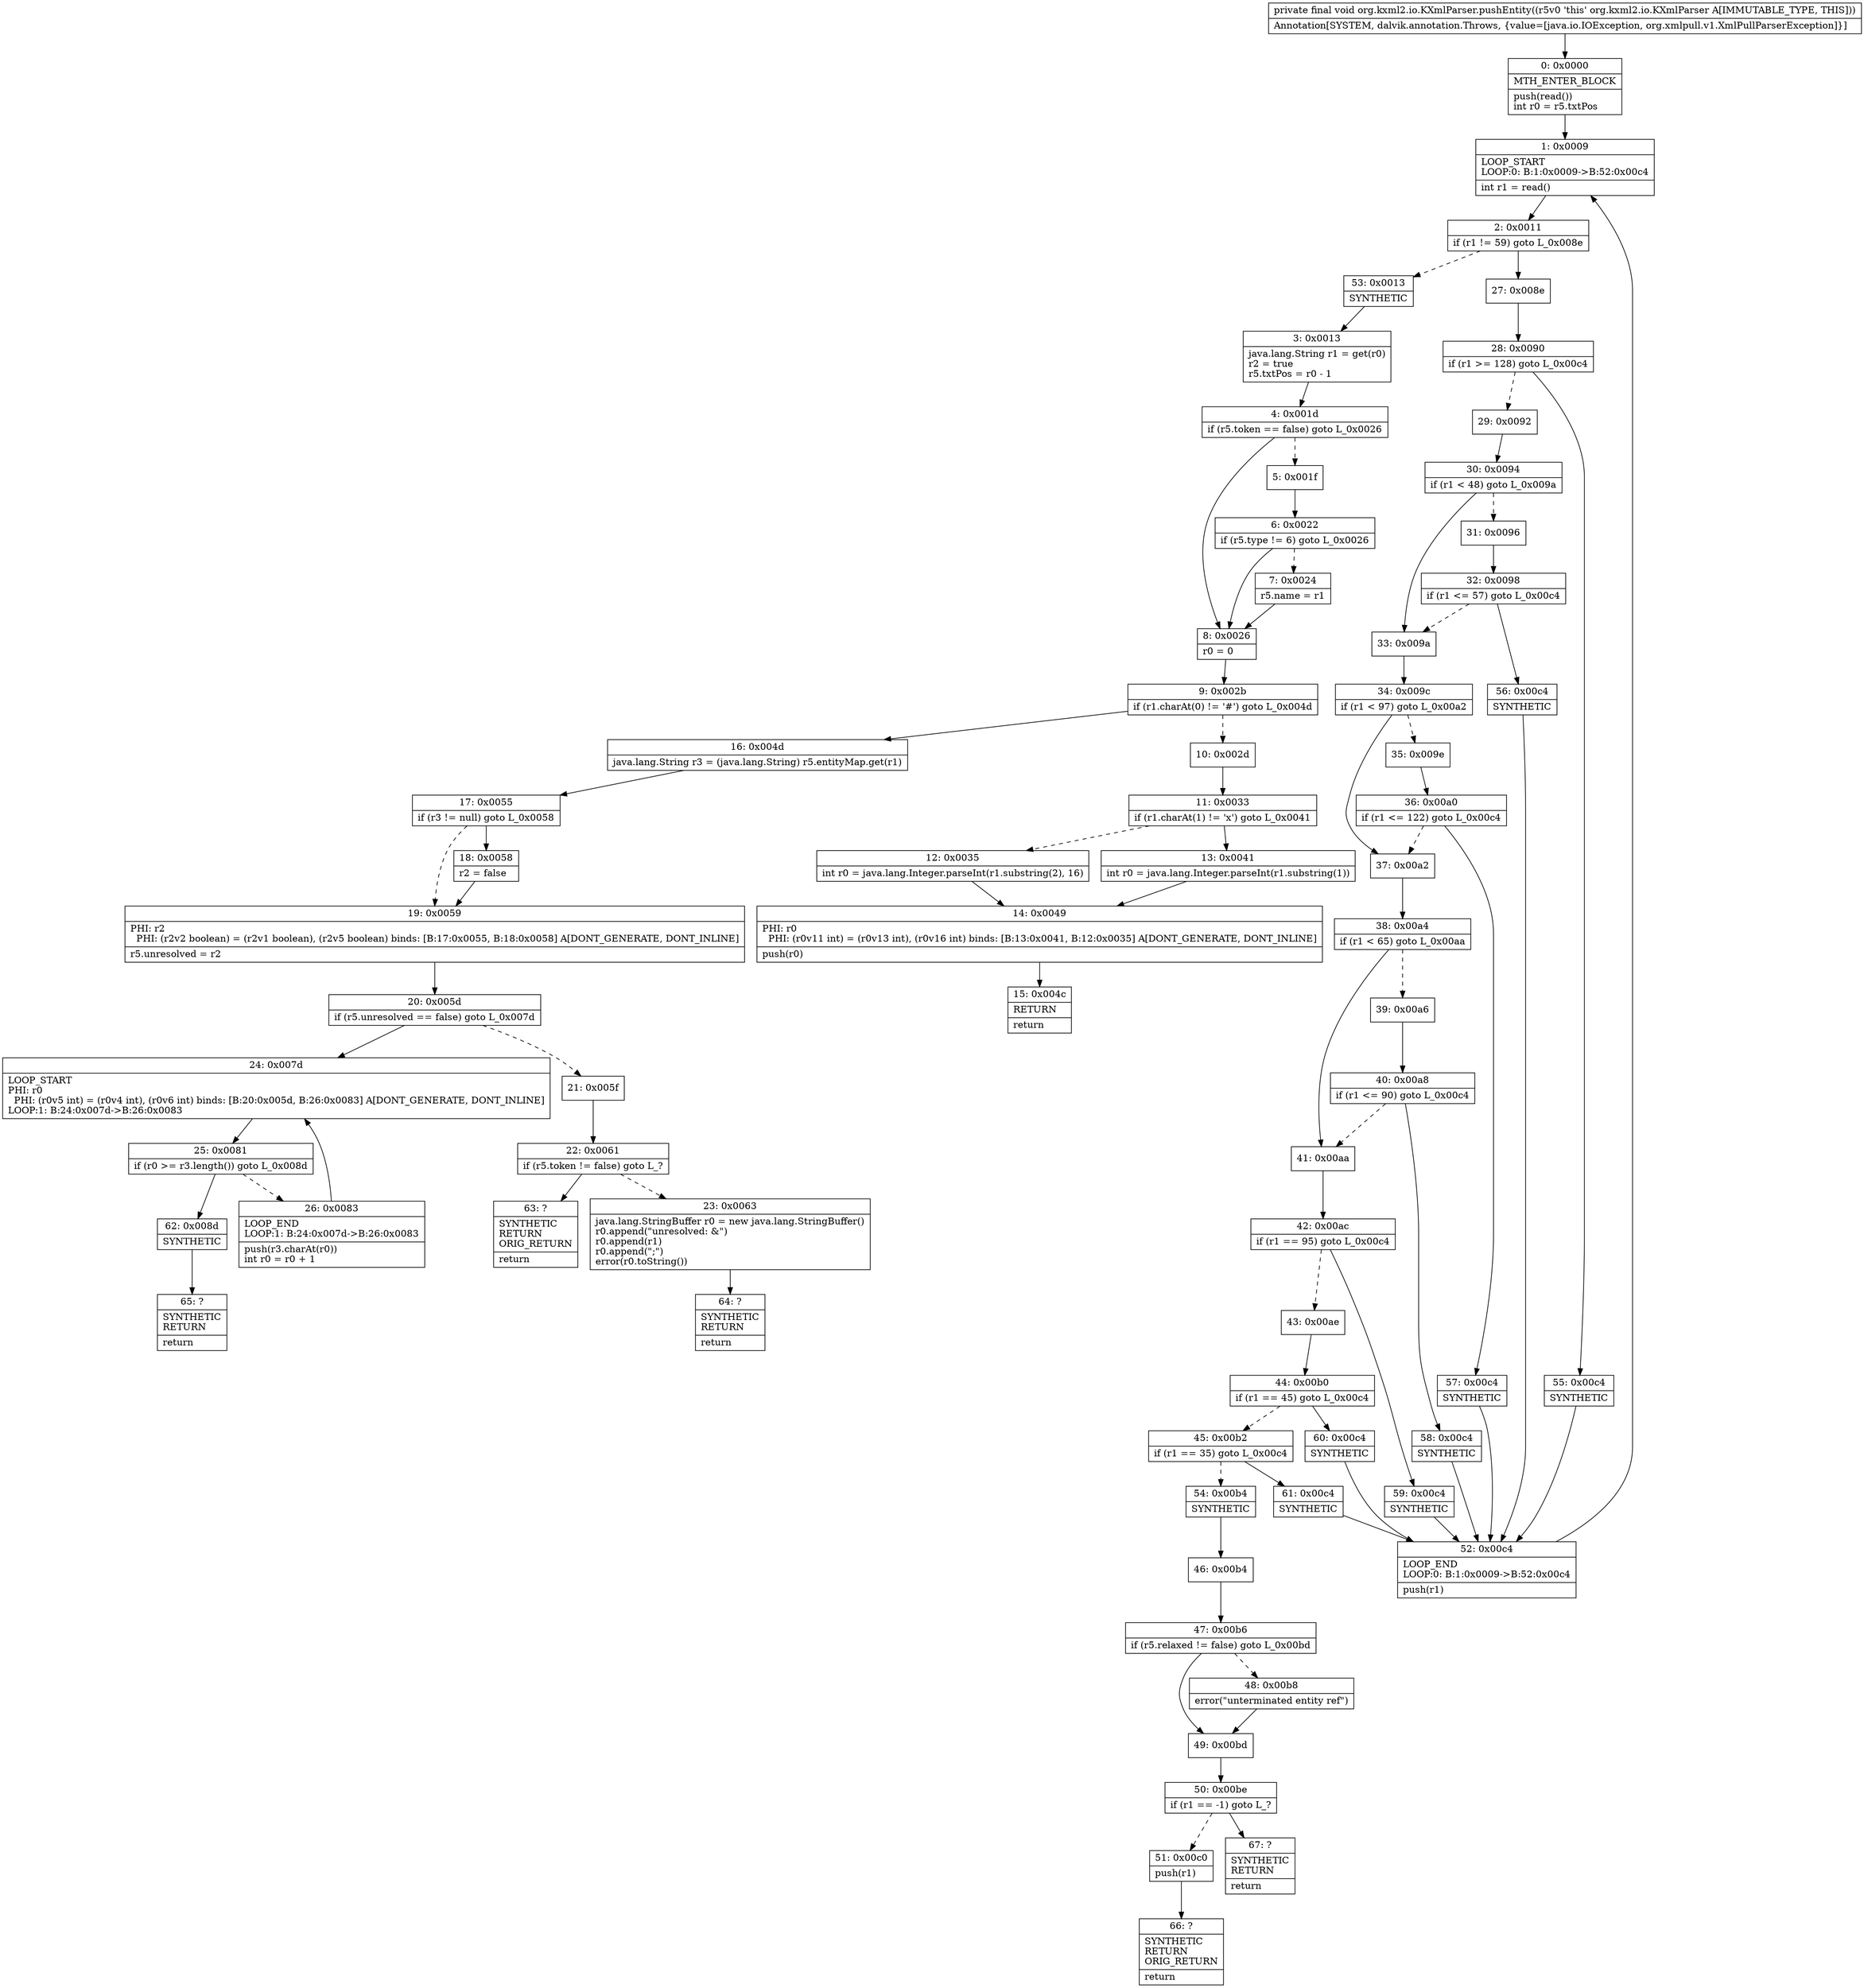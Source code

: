 digraph "CFG fororg.kxml2.io.KXmlParser.pushEntity()V" {
Node_0 [shape=record,label="{0\:\ 0x0000|MTH_ENTER_BLOCK\l|push(read())\lint r0 = r5.txtPos\l}"];
Node_1 [shape=record,label="{1\:\ 0x0009|LOOP_START\lLOOP:0: B:1:0x0009\-\>B:52:0x00c4\l|int r1 = read()\l}"];
Node_2 [shape=record,label="{2\:\ 0x0011|if (r1 != 59) goto L_0x008e\l}"];
Node_3 [shape=record,label="{3\:\ 0x0013|java.lang.String r1 = get(r0)\lr2 = true\lr5.txtPos = r0 \- 1\l}"];
Node_4 [shape=record,label="{4\:\ 0x001d|if (r5.token == false) goto L_0x0026\l}"];
Node_5 [shape=record,label="{5\:\ 0x001f}"];
Node_6 [shape=record,label="{6\:\ 0x0022|if (r5.type != 6) goto L_0x0026\l}"];
Node_7 [shape=record,label="{7\:\ 0x0024|r5.name = r1\l}"];
Node_8 [shape=record,label="{8\:\ 0x0026|r0 = 0\l}"];
Node_9 [shape=record,label="{9\:\ 0x002b|if (r1.charAt(0) != '#') goto L_0x004d\l}"];
Node_10 [shape=record,label="{10\:\ 0x002d}"];
Node_11 [shape=record,label="{11\:\ 0x0033|if (r1.charAt(1) != 'x') goto L_0x0041\l}"];
Node_12 [shape=record,label="{12\:\ 0x0035|int r0 = java.lang.Integer.parseInt(r1.substring(2), 16)\l}"];
Node_13 [shape=record,label="{13\:\ 0x0041|int r0 = java.lang.Integer.parseInt(r1.substring(1))\l}"];
Node_14 [shape=record,label="{14\:\ 0x0049|PHI: r0 \l  PHI: (r0v11 int) = (r0v13 int), (r0v16 int) binds: [B:13:0x0041, B:12:0x0035] A[DONT_GENERATE, DONT_INLINE]\l|push(r0)\l}"];
Node_15 [shape=record,label="{15\:\ 0x004c|RETURN\l|return\l}"];
Node_16 [shape=record,label="{16\:\ 0x004d|java.lang.String r3 = (java.lang.String) r5.entityMap.get(r1)\l}"];
Node_17 [shape=record,label="{17\:\ 0x0055|if (r3 != null) goto L_0x0058\l}"];
Node_18 [shape=record,label="{18\:\ 0x0058|r2 = false\l}"];
Node_19 [shape=record,label="{19\:\ 0x0059|PHI: r2 \l  PHI: (r2v2 boolean) = (r2v1 boolean), (r2v5 boolean) binds: [B:17:0x0055, B:18:0x0058] A[DONT_GENERATE, DONT_INLINE]\l|r5.unresolved = r2\l}"];
Node_20 [shape=record,label="{20\:\ 0x005d|if (r5.unresolved == false) goto L_0x007d\l}"];
Node_21 [shape=record,label="{21\:\ 0x005f}"];
Node_22 [shape=record,label="{22\:\ 0x0061|if (r5.token != false) goto L_?\l}"];
Node_23 [shape=record,label="{23\:\ 0x0063|java.lang.StringBuffer r0 = new java.lang.StringBuffer()\lr0.append(\"unresolved: &\")\lr0.append(r1)\lr0.append(\";\")\lerror(r0.toString())\l}"];
Node_24 [shape=record,label="{24\:\ 0x007d|LOOP_START\lPHI: r0 \l  PHI: (r0v5 int) = (r0v4 int), (r0v6 int) binds: [B:20:0x005d, B:26:0x0083] A[DONT_GENERATE, DONT_INLINE]\lLOOP:1: B:24:0x007d\-\>B:26:0x0083\l}"];
Node_25 [shape=record,label="{25\:\ 0x0081|if (r0 \>= r3.length()) goto L_0x008d\l}"];
Node_26 [shape=record,label="{26\:\ 0x0083|LOOP_END\lLOOP:1: B:24:0x007d\-\>B:26:0x0083\l|push(r3.charAt(r0))\lint r0 = r0 + 1\l}"];
Node_27 [shape=record,label="{27\:\ 0x008e}"];
Node_28 [shape=record,label="{28\:\ 0x0090|if (r1 \>= 128) goto L_0x00c4\l}"];
Node_29 [shape=record,label="{29\:\ 0x0092}"];
Node_30 [shape=record,label="{30\:\ 0x0094|if (r1 \< 48) goto L_0x009a\l}"];
Node_31 [shape=record,label="{31\:\ 0x0096}"];
Node_32 [shape=record,label="{32\:\ 0x0098|if (r1 \<= 57) goto L_0x00c4\l}"];
Node_33 [shape=record,label="{33\:\ 0x009a}"];
Node_34 [shape=record,label="{34\:\ 0x009c|if (r1 \< 97) goto L_0x00a2\l}"];
Node_35 [shape=record,label="{35\:\ 0x009e}"];
Node_36 [shape=record,label="{36\:\ 0x00a0|if (r1 \<= 122) goto L_0x00c4\l}"];
Node_37 [shape=record,label="{37\:\ 0x00a2}"];
Node_38 [shape=record,label="{38\:\ 0x00a4|if (r1 \< 65) goto L_0x00aa\l}"];
Node_39 [shape=record,label="{39\:\ 0x00a6}"];
Node_40 [shape=record,label="{40\:\ 0x00a8|if (r1 \<= 90) goto L_0x00c4\l}"];
Node_41 [shape=record,label="{41\:\ 0x00aa}"];
Node_42 [shape=record,label="{42\:\ 0x00ac|if (r1 == 95) goto L_0x00c4\l}"];
Node_43 [shape=record,label="{43\:\ 0x00ae}"];
Node_44 [shape=record,label="{44\:\ 0x00b0|if (r1 == 45) goto L_0x00c4\l}"];
Node_45 [shape=record,label="{45\:\ 0x00b2|if (r1 == 35) goto L_0x00c4\l}"];
Node_46 [shape=record,label="{46\:\ 0x00b4}"];
Node_47 [shape=record,label="{47\:\ 0x00b6|if (r5.relaxed != false) goto L_0x00bd\l}"];
Node_48 [shape=record,label="{48\:\ 0x00b8|error(\"unterminated entity ref\")\l}"];
Node_49 [shape=record,label="{49\:\ 0x00bd}"];
Node_50 [shape=record,label="{50\:\ 0x00be|if (r1 == \-1) goto L_?\l}"];
Node_51 [shape=record,label="{51\:\ 0x00c0|push(r1)\l}"];
Node_52 [shape=record,label="{52\:\ 0x00c4|LOOP_END\lLOOP:0: B:1:0x0009\-\>B:52:0x00c4\l|push(r1)\l}"];
Node_53 [shape=record,label="{53\:\ 0x0013|SYNTHETIC\l}"];
Node_54 [shape=record,label="{54\:\ 0x00b4|SYNTHETIC\l}"];
Node_55 [shape=record,label="{55\:\ 0x00c4|SYNTHETIC\l}"];
Node_56 [shape=record,label="{56\:\ 0x00c4|SYNTHETIC\l}"];
Node_57 [shape=record,label="{57\:\ 0x00c4|SYNTHETIC\l}"];
Node_58 [shape=record,label="{58\:\ 0x00c4|SYNTHETIC\l}"];
Node_59 [shape=record,label="{59\:\ 0x00c4|SYNTHETIC\l}"];
Node_60 [shape=record,label="{60\:\ 0x00c4|SYNTHETIC\l}"];
Node_61 [shape=record,label="{61\:\ 0x00c4|SYNTHETIC\l}"];
Node_62 [shape=record,label="{62\:\ 0x008d|SYNTHETIC\l}"];
Node_63 [shape=record,label="{63\:\ ?|SYNTHETIC\lRETURN\lORIG_RETURN\l|return\l}"];
Node_64 [shape=record,label="{64\:\ ?|SYNTHETIC\lRETURN\l|return\l}"];
Node_65 [shape=record,label="{65\:\ ?|SYNTHETIC\lRETURN\l|return\l}"];
Node_66 [shape=record,label="{66\:\ ?|SYNTHETIC\lRETURN\lORIG_RETURN\l|return\l}"];
Node_67 [shape=record,label="{67\:\ ?|SYNTHETIC\lRETURN\l|return\l}"];
MethodNode[shape=record,label="{private final void org.kxml2.io.KXmlParser.pushEntity((r5v0 'this' org.kxml2.io.KXmlParser A[IMMUTABLE_TYPE, THIS]))  | Annotation[SYSTEM, dalvik.annotation.Throws, \{value=[java.io.IOException, org.xmlpull.v1.XmlPullParserException]\}]\l}"];
MethodNode -> Node_0;
Node_0 -> Node_1;
Node_1 -> Node_2;
Node_2 -> Node_27;
Node_2 -> Node_53[style=dashed];
Node_3 -> Node_4;
Node_4 -> Node_5[style=dashed];
Node_4 -> Node_8;
Node_5 -> Node_6;
Node_6 -> Node_7[style=dashed];
Node_6 -> Node_8;
Node_7 -> Node_8;
Node_8 -> Node_9;
Node_9 -> Node_10[style=dashed];
Node_9 -> Node_16;
Node_10 -> Node_11;
Node_11 -> Node_12[style=dashed];
Node_11 -> Node_13;
Node_12 -> Node_14;
Node_13 -> Node_14;
Node_14 -> Node_15;
Node_16 -> Node_17;
Node_17 -> Node_18;
Node_17 -> Node_19[style=dashed];
Node_18 -> Node_19;
Node_19 -> Node_20;
Node_20 -> Node_21[style=dashed];
Node_20 -> Node_24;
Node_21 -> Node_22;
Node_22 -> Node_23[style=dashed];
Node_22 -> Node_63;
Node_23 -> Node_64;
Node_24 -> Node_25;
Node_25 -> Node_26[style=dashed];
Node_25 -> Node_62;
Node_26 -> Node_24;
Node_27 -> Node_28;
Node_28 -> Node_29[style=dashed];
Node_28 -> Node_55;
Node_29 -> Node_30;
Node_30 -> Node_31[style=dashed];
Node_30 -> Node_33;
Node_31 -> Node_32;
Node_32 -> Node_33[style=dashed];
Node_32 -> Node_56;
Node_33 -> Node_34;
Node_34 -> Node_35[style=dashed];
Node_34 -> Node_37;
Node_35 -> Node_36;
Node_36 -> Node_37[style=dashed];
Node_36 -> Node_57;
Node_37 -> Node_38;
Node_38 -> Node_39[style=dashed];
Node_38 -> Node_41;
Node_39 -> Node_40;
Node_40 -> Node_41[style=dashed];
Node_40 -> Node_58;
Node_41 -> Node_42;
Node_42 -> Node_43[style=dashed];
Node_42 -> Node_59;
Node_43 -> Node_44;
Node_44 -> Node_45[style=dashed];
Node_44 -> Node_60;
Node_45 -> Node_54[style=dashed];
Node_45 -> Node_61;
Node_46 -> Node_47;
Node_47 -> Node_48[style=dashed];
Node_47 -> Node_49;
Node_48 -> Node_49;
Node_49 -> Node_50;
Node_50 -> Node_51[style=dashed];
Node_50 -> Node_67;
Node_51 -> Node_66;
Node_52 -> Node_1;
Node_53 -> Node_3;
Node_54 -> Node_46;
Node_55 -> Node_52;
Node_56 -> Node_52;
Node_57 -> Node_52;
Node_58 -> Node_52;
Node_59 -> Node_52;
Node_60 -> Node_52;
Node_61 -> Node_52;
Node_62 -> Node_65;
}

